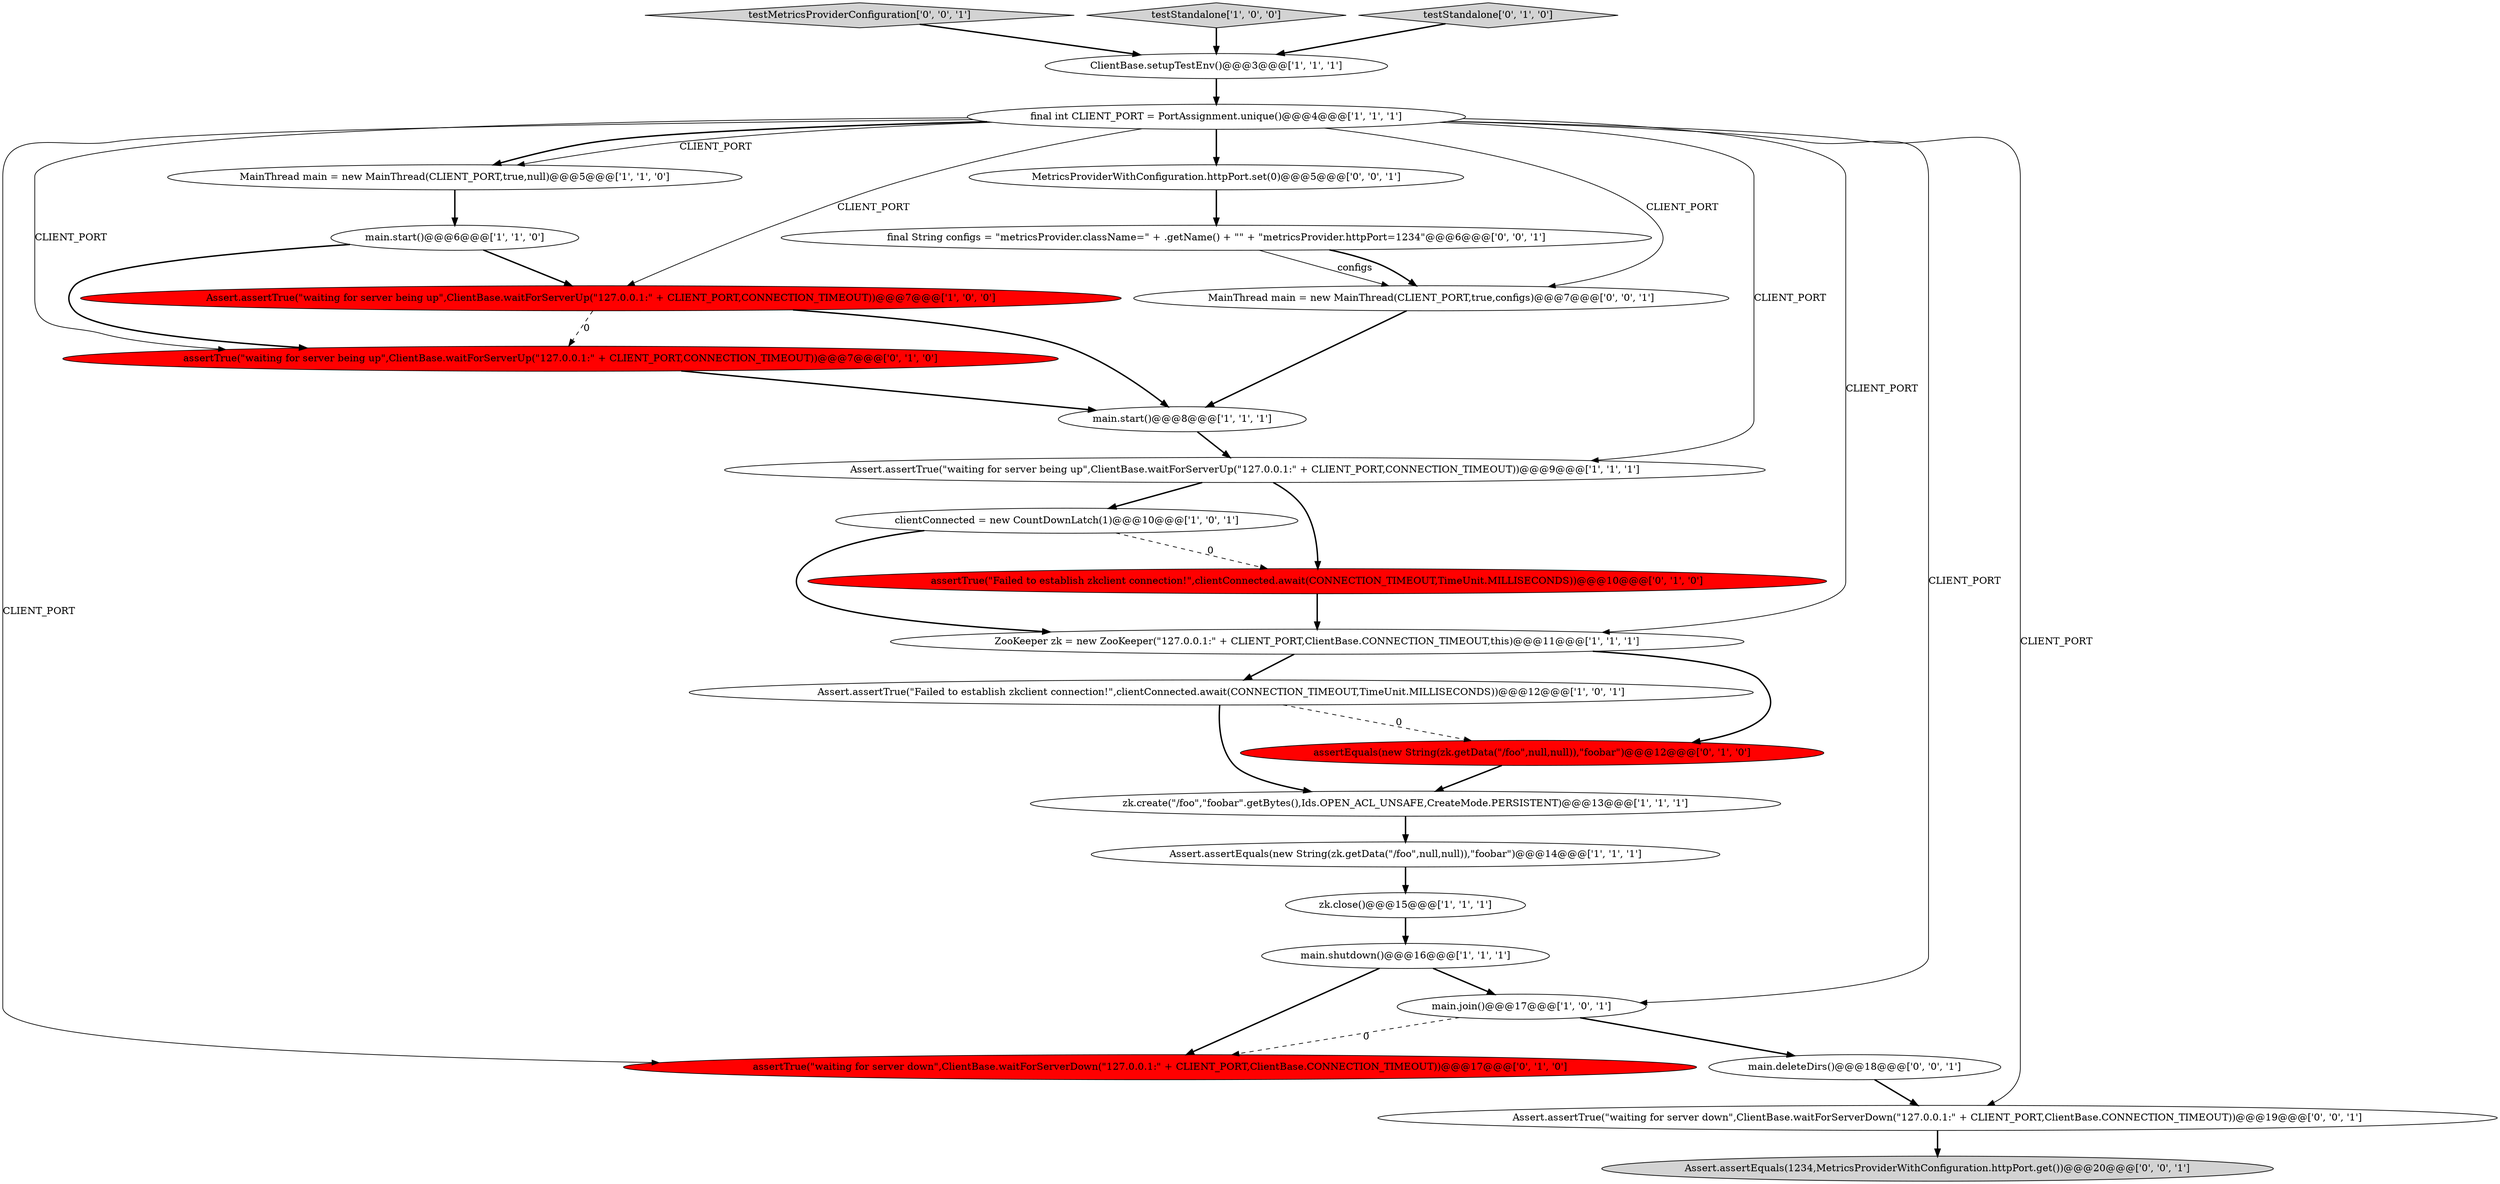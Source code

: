 digraph {
12 [style = filled, label = "clientConnected = new CountDownLatch(1)@@@10@@@['1', '0', '1']", fillcolor = white, shape = ellipse image = "AAA0AAABBB1BBB"];
13 [style = filled, label = "main.start()@@@8@@@['1', '1', '1']", fillcolor = white, shape = ellipse image = "AAA0AAABBB1BBB"];
26 [style = filled, label = "testMetricsProviderConfiguration['0', '0', '1']", fillcolor = lightgray, shape = diamond image = "AAA0AAABBB3BBB"];
14 [style = filled, label = "main.start()@@@6@@@['1', '1', '0']", fillcolor = white, shape = ellipse image = "AAA0AAABBB1BBB"];
3 [style = filled, label = "zk.close()@@@15@@@['1', '1', '1']", fillcolor = white, shape = ellipse image = "AAA0AAABBB1BBB"];
24 [style = filled, label = "final String configs = \"metricsProvider.className=\" + .getName() + \"\" + \"metricsProvider.httpPort=1234\"@@@6@@@['0', '0', '1']", fillcolor = white, shape = ellipse image = "AAA0AAABBB3BBB"];
8 [style = filled, label = "Assert.assertTrue(\"waiting for server being up\",ClientBase.waitForServerUp(\"127.0.0.1:\" + CLIENT_PORT,CONNECTION_TIMEOUT))@@@9@@@['1', '1', '1']", fillcolor = white, shape = ellipse image = "AAA0AAABBB1BBB"];
0 [style = filled, label = "testStandalone['1', '0', '0']", fillcolor = lightgray, shape = diamond image = "AAA0AAABBB1BBB"];
11 [style = filled, label = "MainThread main = new MainThread(CLIENT_PORT,true,null)@@@5@@@['1', '1', '0']", fillcolor = white, shape = ellipse image = "AAA0AAABBB1BBB"];
1 [style = filled, label = "Assert.assertTrue(\"Failed to establish zkclient connection!\",clientConnected.await(CONNECTION_TIMEOUT,TimeUnit.MILLISECONDS))@@@12@@@['1', '0', '1']", fillcolor = white, shape = ellipse image = "AAA0AAABBB1BBB"];
10 [style = filled, label = "Assert.assertEquals(new String(zk.getData(\"/foo\",null,null)),\"foobar\")@@@14@@@['1', '1', '1']", fillcolor = white, shape = ellipse image = "AAA0AAABBB1BBB"];
15 [style = filled, label = "main.shutdown()@@@16@@@['1', '1', '1']", fillcolor = white, shape = ellipse image = "AAA0AAABBB1BBB"];
27 [style = filled, label = "Assert.assertEquals(1234,MetricsProviderWithConfiguration.httpPort.get())@@@20@@@['0', '0', '1']", fillcolor = lightgray, shape = ellipse image = "AAA0AAABBB3BBB"];
23 [style = filled, label = "MetricsProviderWithConfiguration.httpPort.set(0)@@@5@@@['0', '0', '1']", fillcolor = white, shape = ellipse image = "AAA0AAABBB3BBB"];
18 [style = filled, label = "assertTrue(\"waiting for server down\",ClientBase.waitForServerDown(\"127.0.0.1:\" + CLIENT_PORT,ClientBase.CONNECTION_TIMEOUT))@@@17@@@['0', '1', '0']", fillcolor = red, shape = ellipse image = "AAA1AAABBB2BBB"];
2 [style = filled, label = "ClientBase.setupTestEnv()@@@3@@@['1', '1', '1']", fillcolor = white, shape = ellipse image = "AAA0AAABBB1BBB"];
7 [style = filled, label = "main.join()@@@17@@@['1', '0', '1']", fillcolor = white, shape = ellipse image = "AAA0AAABBB1BBB"];
21 [style = filled, label = "main.deleteDirs()@@@18@@@['0', '0', '1']", fillcolor = white, shape = ellipse image = "AAA0AAABBB3BBB"];
6 [style = filled, label = "zk.create(\"/foo\",\"foobar\".getBytes(),Ids.OPEN_ACL_UNSAFE,CreateMode.PERSISTENT)@@@13@@@['1', '1', '1']", fillcolor = white, shape = ellipse image = "AAA0AAABBB1BBB"];
25 [style = filled, label = "MainThread main = new MainThread(CLIENT_PORT,true,configs)@@@7@@@['0', '0', '1']", fillcolor = white, shape = ellipse image = "AAA0AAABBB3BBB"];
5 [style = filled, label = "ZooKeeper zk = new ZooKeeper(\"127.0.0.1:\" + CLIENT_PORT,ClientBase.CONNECTION_TIMEOUT,this)@@@11@@@['1', '1', '1']", fillcolor = white, shape = ellipse image = "AAA0AAABBB1BBB"];
4 [style = filled, label = "Assert.assertTrue(\"waiting for server being up\",ClientBase.waitForServerUp(\"127.0.0.1:\" + CLIENT_PORT,CONNECTION_TIMEOUT))@@@7@@@['1', '0', '0']", fillcolor = red, shape = ellipse image = "AAA1AAABBB1BBB"];
17 [style = filled, label = "assertEquals(new String(zk.getData(\"/foo\",null,null)),\"foobar\")@@@12@@@['0', '1', '0']", fillcolor = red, shape = ellipse image = "AAA1AAABBB2BBB"];
20 [style = filled, label = "assertTrue(\"waiting for server being up\",ClientBase.waitForServerUp(\"127.0.0.1:\" + CLIENT_PORT,CONNECTION_TIMEOUT))@@@7@@@['0', '1', '0']", fillcolor = red, shape = ellipse image = "AAA1AAABBB2BBB"];
22 [style = filled, label = "Assert.assertTrue(\"waiting for server down\",ClientBase.waitForServerDown(\"127.0.0.1:\" + CLIENT_PORT,ClientBase.CONNECTION_TIMEOUT))@@@19@@@['0', '0', '1']", fillcolor = white, shape = ellipse image = "AAA0AAABBB3BBB"];
16 [style = filled, label = "testStandalone['0', '1', '0']", fillcolor = lightgray, shape = diamond image = "AAA0AAABBB2BBB"];
19 [style = filled, label = "assertTrue(\"Failed to establish zkclient connection!\",clientConnected.await(CONNECTION_TIMEOUT,TimeUnit.MILLISECONDS))@@@10@@@['0', '1', '0']", fillcolor = red, shape = ellipse image = "AAA1AAABBB2BBB"];
9 [style = filled, label = "final int CLIENT_PORT = PortAssignment.unique()@@@4@@@['1', '1', '1']", fillcolor = white, shape = ellipse image = "AAA0AAABBB1BBB"];
9->11 [style = solid, label="CLIENT_PORT"];
24->25 [style = solid, label="configs"];
20->13 [style = bold, label=""];
9->11 [style = bold, label=""];
12->5 [style = bold, label=""];
15->7 [style = bold, label=""];
7->18 [style = dashed, label="0"];
11->14 [style = bold, label=""];
17->6 [style = bold, label=""];
25->13 [style = bold, label=""];
8->19 [style = bold, label=""];
0->2 [style = bold, label=""];
4->13 [style = bold, label=""];
9->22 [style = solid, label="CLIENT_PORT"];
10->3 [style = bold, label=""];
3->15 [style = bold, label=""];
2->9 [style = bold, label=""];
16->2 [style = bold, label=""];
5->17 [style = bold, label=""];
15->18 [style = bold, label=""];
9->4 [style = solid, label="CLIENT_PORT"];
9->23 [style = bold, label=""];
19->5 [style = bold, label=""];
5->1 [style = bold, label=""];
26->2 [style = bold, label=""];
9->25 [style = solid, label="CLIENT_PORT"];
23->24 [style = bold, label=""];
1->17 [style = dashed, label="0"];
1->6 [style = bold, label=""];
9->5 [style = solid, label="CLIENT_PORT"];
12->19 [style = dashed, label="0"];
22->27 [style = bold, label=""];
9->7 [style = solid, label="CLIENT_PORT"];
21->22 [style = bold, label=""];
4->20 [style = dashed, label="0"];
24->25 [style = bold, label=""];
6->10 [style = bold, label=""];
7->21 [style = bold, label=""];
9->18 [style = solid, label="CLIENT_PORT"];
13->8 [style = bold, label=""];
9->20 [style = solid, label="CLIENT_PORT"];
9->8 [style = solid, label="CLIENT_PORT"];
8->12 [style = bold, label=""];
14->20 [style = bold, label=""];
14->4 [style = bold, label=""];
}

